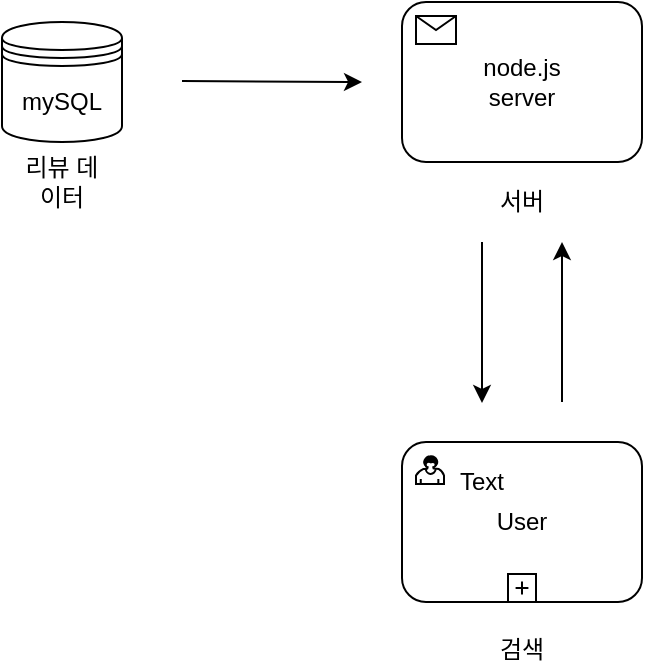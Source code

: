 <mxfile version="14.1.8" type="github">
  <diagram id="1NpPvx9ymp-RJLPuLs8M" name="Page-1">
    <mxGraphModel dx="782" dy="478" grid="1" gridSize="10" guides="1" tooltips="1" connect="1" arrows="1" fold="1" page="1" pageScale="1" pageWidth="827" pageHeight="1169" math="0" shadow="0">
      <root>
        <mxCell id="0" />
        <mxCell id="1" parent="0" />
        <mxCell id="89y9mUZ-dL7bGy3EVaST-1" value="" style="shape=datastore;whiteSpace=wrap;html=1;" vertex="1" parent="1">
          <mxGeometry x="160" y="100" width="60" height="60" as="geometry" />
        </mxCell>
        <mxCell id="89y9mUZ-dL7bGy3EVaST-2" value="mySQL" style="text;html=1;strokeColor=none;fillColor=none;align=center;verticalAlign=middle;whiteSpace=wrap;rounded=0;" vertex="1" parent="1">
          <mxGeometry x="170" y="130" width="40" height="20" as="geometry" />
        </mxCell>
        <mxCell id="89y9mUZ-dL7bGy3EVaST-3" value="리뷰 데이터" style="text;html=1;strokeColor=none;fillColor=none;align=center;verticalAlign=middle;whiteSpace=wrap;rounded=0;" vertex="1" parent="1">
          <mxGeometry x="170" y="170" width="40" height="20" as="geometry" />
        </mxCell>
        <mxCell id="89y9mUZ-dL7bGy3EVaST-4" value="" style="endArrow=classic;html=1;" edge="1" parent="1">
          <mxGeometry width="50" height="50" relative="1" as="geometry">
            <mxPoint x="250" y="129.5" as="sourcePoint" />
            <mxPoint x="340" y="130" as="targetPoint" />
          </mxGeometry>
        </mxCell>
        <mxCell id="89y9mUZ-dL7bGy3EVaST-6" value="서버" style="text;html=1;strokeColor=none;fillColor=none;align=center;verticalAlign=middle;whiteSpace=wrap;rounded=0;" vertex="1" parent="1">
          <mxGeometry x="400" y="180" width="40" height="20" as="geometry" />
        </mxCell>
        <mxCell id="89y9mUZ-dL7bGy3EVaST-10" value="node.js&lt;br&gt;server" style="html=1;whiteSpace=wrap;rounded=1;dropTarget=0;" vertex="1" parent="1">
          <mxGeometry x="360" y="90" width="120" height="80" as="geometry" />
        </mxCell>
        <mxCell id="89y9mUZ-dL7bGy3EVaST-11" value="" style="html=1;shape=message;outlineConnect=0;" vertex="1" parent="89y9mUZ-dL7bGy3EVaST-10">
          <mxGeometry width="20" height="14" relative="1" as="geometry">
            <mxPoint x="7" y="7" as="offset" />
          </mxGeometry>
        </mxCell>
        <mxCell id="89y9mUZ-dL7bGy3EVaST-13" value="" style="endArrow=classic;html=1;" edge="1" parent="1">
          <mxGeometry width="50" height="50" relative="1" as="geometry">
            <mxPoint x="400" y="210" as="sourcePoint" />
            <mxPoint x="400" y="290.5" as="targetPoint" />
          </mxGeometry>
        </mxCell>
        <mxCell id="89y9mUZ-dL7bGy3EVaST-14" value="User" style="html=1;whiteSpace=wrap;rounded=1;dropTarget=0;" vertex="1" parent="1">
          <mxGeometry x="360" y="310" width="120" height="80" as="geometry" />
        </mxCell>
        <mxCell id="89y9mUZ-dL7bGy3EVaST-15" value="" style="html=1;shape=mxgraph.bpmn.user_task;outlineConnect=0;" vertex="1" parent="89y9mUZ-dL7bGy3EVaST-14">
          <mxGeometry width="14" height="14" relative="1" as="geometry">
            <mxPoint x="7" y="7" as="offset" />
          </mxGeometry>
        </mxCell>
        <mxCell id="89y9mUZ-dL7bGy3EVaST-16" value="" style="html=1;shape=plus;outlineConnect=0;" vertex="1" parent="89y9mUZ-dL7bGy3EVaST-14">
          <mxGeometry x="0.5" y="1" width="14" height="14" relative="1" as="geometry">
            <mxPoint x="-7" y="-14" as="offset" />
          </mxGeometry>
        </mxCell>
        <mxCell id="89y9mUZ-dL7bGy3EVaST-17" value="" style="endArrow=classic;html=1;" edge="1" parent="1">
          <mxGeometry width="50" height="50" relative="1" as="geometry">
            <mxPoint x="440" y="290" as="sourcePoint" />
            <mxPoint x="440" y="210" as="targetPoint" />
          </mxGeometry>
        </mxCell>
        <mxCell id="89y9mUZ-dL7bGy3EVaST-18" value="Text" style="text;html=1;strokeColor=none;fillColor=none;align=center;verticalAlign=middle;whiteSpace=wrap;rounded=0;" vertex="1" parent="1">
          <mxGeometry x="380" y="320" width="40" height="20" as="geometry" />
        </mxCell>
        <mxCell id="89y9mUZ-dL7bGy3EVaST-19" value="검색" style="text;html=1;strokeColor=none;fillColor=none;align=center;verticalAlign=middle;whiteSpace=wrap;rounded=0;" vertex="1" parent="1">
          <mxGeometry x="400" y="404" width="40" height="20" as="geometry" />
        </mxCell>
      </root>
    </mxGraphModel>
  </diagram>
</mxfile>

